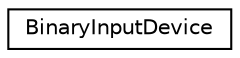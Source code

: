digraph "Graphical Class Hierarchy"
{
  edge [fontname="Helvetica",fontsize="10",labelfontname="Helvetica",labelfontsize="10"];
  node [fontname="Helvetica",fontsize="10",shape=record];
  rankdir="LR";
  Node0 [label="BinaryInputDevice",height=0.2,width=0.4,color="black", fillcolor="white", style="filled",URL="$d4/d8f/class_binary_input_device.html",tooltip="Encapsulates binary reading operations on a file. "];
}
